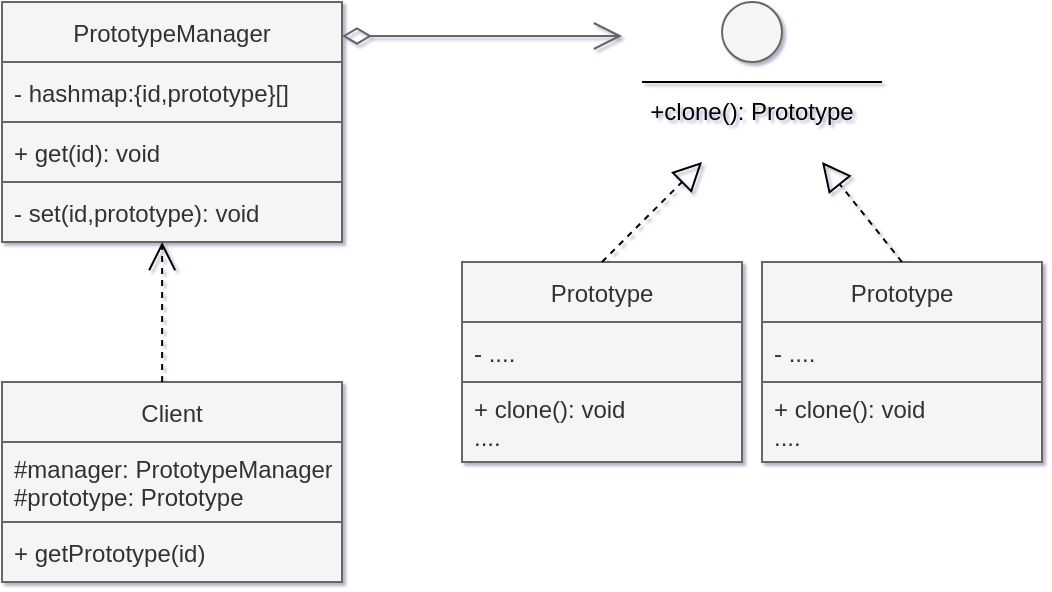 <mxfile>
    <diagram id="z2QG5AMC2aSMKnlIp7ch" name="第 1 页">
        <mxGraphModel dx="1600" dy="627" grid="1" gridSize="10" guides="1" tooltips="1" connect="1" arrows="1" fold="1" page="0" pageScale="1" pageWidth="827" pageHeight="1169" background="#ffffff" math="0" shadow="1">
            <root>
                <mxCell id="0"/>
                <mxCell id="1" parent="0"/>
                <mxCell id="2" value="PrototypeManager" style="swimlane;fontStyle=0;childLayout=stackLayout;horizontal=1;startSize=30;horizontalStack=0;resizeParent=1;resizeParentMax=0;resizeLast=0;collapsible=1;marginBottom=0;labelBackgroundColor=none;fillColor=#f5f5f5;strokeColor=#666666;fontColor=#333333;" vertex="1" parent="1">
                    <mxGeometry x="160" y="90" width="170" height="120" as="geometry"/>
                </mxCell>
                <mxCell id="3" value="- hashmap:{id,prototype}[]" style="text;align=left;verticalAlign=middle;spacingLeft=4;spacingRight=4;overflow=hidden;points=[[0,0.5],[1,0.5]];portConstraint=eastwest;rotatable=0;labelBackgroundColor=none;fillColor=#f5f5f5;strokeColor=#666666;fontColor=#333333;" vertex="1" parent="2">
                    <mxGeometry y="30" width="170" height="30" as="geometry"/>
                </mxCell>
                <mxCell id="4" value="+ get(id): void" style="text;align=left;verticalAlign=middle;spacingLeft=4;spacingRight=4;overflow=hidden;points=[[0,0.5],[1,0.5]];portConstraint=eastwest;rotatable=0;labelBackgroundColor=none;fillColor=#f5f5f5;strokeColor=#666666;fontColor=#333333;" vertex="1" parent="2">
                    <mxGeometry y="60" width="170" height="30" as="geometry"/>
                </mxCell>
                <mxCell id="5" value="- set(id,prototype): void" style="text;align=left;verticalAlign=middle;spacingLeft=4;spacingRight=4;overflow=hidden;points=[[0,0.5],[1,0.5]];portConstraint=eastwest;rotatable=0;labelBackgroundColor=none;fillColor=#f5f5f5;strokeColor=#666666;fontColor=#333333;" vertex="1" parent="2">
                    <mxGeometry y="90" width="170" height="30" as="geometry"/>
                </mxCell>
                <mxCell id="7" value="" style="endArrow=open;html=1;fontColor=#000000;exitX=1;exitY=0.142;exitDx=0;exitDy=0;strokeColor=#666666;startArrow=diamondThin;startFill=0;startSize=12;fillColor=#f5f5f5;exitPerimeter=0;endFill=0;endSize=12;" edge="1" parent="1" source="2">
                    <mxGeometry width="50" height="50" relative="1" as="geometry">
                        <mxPoint x="330" y="200" as="sourcePoint"/>
                        <mxPoint x="470" y="107" as="targetPoint"/>
                    </mxGeometry>
                </mxCell>
                <mxCell id="15" value="Prototype" style="swimlane;fontStyle=0;childLayout=stackLayout;horizontal=1;startSize=30;horizontalStack=0;resizeParent=1;resizeParentMax=0;resizeLast=0;collapsible=1;marginBottom=0;labelBackgroundColor=none;fontColor=#333333;fillColor=#f5f5f5;strokeColor=#666666;" vertex="1" parent="1">
                    <mxGeometry x="390" y="220" width="140" height="100" as="geometry"/>
                </mxCell>
                <mxCell id="16" value="- ...." style="text;strokeColor=#666666;fillColor=#f5f5f5;align=left;verticalAlign=middle;spacingLeft=4;spacingRight=4;overflow=hidden;points=[[0,0.5],[1,0.5]];portConstraint=eastwest;rotatable=0;labelBackgroundColor=none;fontColor=#333333;" vertex="1" parent="15">
                    <mxGeometry y="30" width="140" height="30" as="geometry"/>
                </mxCell>
                <mxCell id="17" value="+ clone(): void&#10;...." style="text;strokeColor=#666666;fillColor=#f5f5f5;align=left;verticalAlign=middle;spacingLeft=4;spacingRight=4;overflow=hidden;points=[[0,0.5],[1,0.5]];portConstraint=eastwest;rotatable=0;labelBackgroundColor=none;fontColor=#333333;" vertex="1" parent="15">
                    <mxGeometry y="60" width="140" height="40" as="geometry"/>
                </mxCell>
                <mxCell id="19" value="" style="endArrow=block;html=1;fontColor=#000000;startSize=12;strokeColor=#000000;exitX=0.5;exitY=0;exitDx=0;exitDy=0;endSize=12;endFill=0;dashed=1;" edge="1" parent="1" source="15">
                    <mxGeometry width="50" height="50" relative="1" as="geometry">
                        <mxPoint x="450" y="260" as="sourcePoint"/>
                        <mxPoint x="510" y="170" as="targetPoint"/>
                    </mxGeometry>
                </mxCell>
                <mxCell id="20" value="" style="endArrow=none;html=1;fontColor=#000000;startSize=12;endSize=12;strokeColor=#000000;" edge="1" parent="1">
                    <mxGeometry width="50" height="50" relative="1" as="geometry">
                        <mxPoint x="480" y="130" as="sourcePoint"/>
                        <mxPoint x="600" y="130" as="targetPoint"/>
                    </mxGeometry>
                </mxCell>
                <mxCell id="21" value="" style="ellipse;whiteSpace=wrap;html=1;aspect=fixed;labelBackgroundColor=none;fontColor=#333333;fillColor=#f5f5f5;strokeColor=#666666;" vertex="1" parent="1">
                    <mxGeometry x="520" y="90" width="30" height="30" as="geometry"/>
                </mxCell>
                <mxCell id="22" value="+clone(): Prototype" style="text;html=1;strokeColor=none;fillColor=none;align=center;verticalAlign=middle;whiteSpace=wrap;rounded=0;labelBackgroundColor=none;fontColor=#000000;" vertex="1" parent="1">
                    <mxGeometry x="470" y="130" width="130" height="30" as="geometry"/>
                </mxCell>
                <mxCell id="23" value="Prototype" style="swimlane;fontStyle=0;childLayout=stackLayout;horizontal=1;startSize=30;horizontalStack=0;resizeParent=1;resizeParentMax=0;resizeLast=0;collapsible=1;marginBottom=0;labelBackgroundColor=none;fontColor=#333333;fillColor=#f5f5f5;strokeColor=#666666;" vertex="1" parent="1">
                    <mxGeometry x="540" y="220" width="140" height="100" as="geometry"/>
                </mxCell>
                <mxCell id="24" value="- ...." style="text;strokeColor=#666666;fillColor=#f5f5f5;align=left;verticalAlign=middle;spacingLeft=4;spacingRight=4;overflow=hidden;points=[[0,0.5],[1,0.5]];portConstraint=eastwest;rotatable=0;labelBackgroundColor=none;fontColor=#333333;" vertex="1" parent="23">
                    <mxGeometry y="30" width="140" height="30" as="geometry"/>
                </mxCell>
                <mxCell id="25" value="+ clone(): void&#10;...." style="text;strokeColor=#666666;fillColor=#f5f5f5;align=left;verticalAlign=middle;spacingLeft=4;spacingRight=4;overflow=hidden;points=[[0,0.5],[1,0.5]];portConstraint=eastwest;rotatable=0;labelBackgroundColor=none;fontColor=#333333;" vertex="1" parent="23">
                    <mxGeometry y="60" width="140" height="40" as="geometry"/>
                </mxCell>
                <mxCell id="26" value="" style="endArrow=block;html=1;fontColor=#000000;startSize=12;strokeColor=#000000;exitX=0.5;exitY=0;exitDx=0;exitDy=0;endSize=12;endFill=0;dashed=1;" edge="1" parent="1" source="23">
                    <mxGeometry width="50" height="50" relative="1" as="geometry">
                        <mxPoint x="600" y="260" as="sourcePoint"/>
                        <mxPoint x="570" y="170" as="targetPoint"/>
                    </mxGeometry>
                </mxCell>
                <mxCell id="27" value="Client" style="swimlane;fontStyle=0;childLayout=stackLayout;horizontal=1;startSize=30;horizontalStack=0;resizeParent=1;resizeParentMax=0;resizeLast=0;collapsible=1;marginBottom=0;labelBackgroundColor=none;fontColor=#333333;fillColor=#f5f5f5;strokeColor=#666666;" vertex="1" parent="1">
                    <mxGeometry x="160" y="280" width="170" height="100" as="geometry"/>
                </mxCell>
                <mxCell id="28" value="#manager: PrototypeManager&#10;#prototype: Prototype" style="text;strokeColor=#666666;fillColor=#f5f5f5;align=left;verticalAlign=middle;spacingLeft=4;spacingRight=4;overflow=hidden;points=[[0,0.5],[1,0.5]];portConstraint=eastwest;rotatable=0;labelBackgroundColor=none;fontColor=#333333;" vertex="1" parent="27">
                    <mxGeometry y="30" width="170" height="40" as="geometry"/>
                </mxCell>
                <mxCell id="30" value="+ getPrototype(id)" style="text;strokeColor=#666666;fillColor=#f5f5f5;align=left;verticalAlign=middle;spacingLeft=4;spacingRight=4;overflow=hidden;points=[[0,0.5],[1,0.5]];portConstraint=eastwest;rotatable=0;labelBackgroundColor=none;fontColor=#333333;" vertex="1" parent="27">
                    <mxGeometry y="70" width="170" height="30" as="geometry"/>
                </mxCell>
                <mxCell id="33" value="" style="endArrow=open;html=1;fontColor=#000000;startSize=12;endSize=12;strokeColor=#000000;entryX=0.471;entryY=1;entryDx=0;entryDy=0;entryPerimeter=0;exitX=0.471;exitY=0;exitDx=0;exitDy=0;exitPerimeter=0;dashed=1;endFill=0;" edge="1" parent="1" source="27" target="5">
                    <mxGeometry width="50" height="50" relative="1" as="geometry">
                        <mxPoint x="360" y="190" as="sourcePoint"/>
                        <mxPoint x="410" y="140" as="targetPoint"/>
                    </mxGeometry>
                </mxCell>
            </root>
        </mxGraphModel>
    </diagram>
</mxfile>